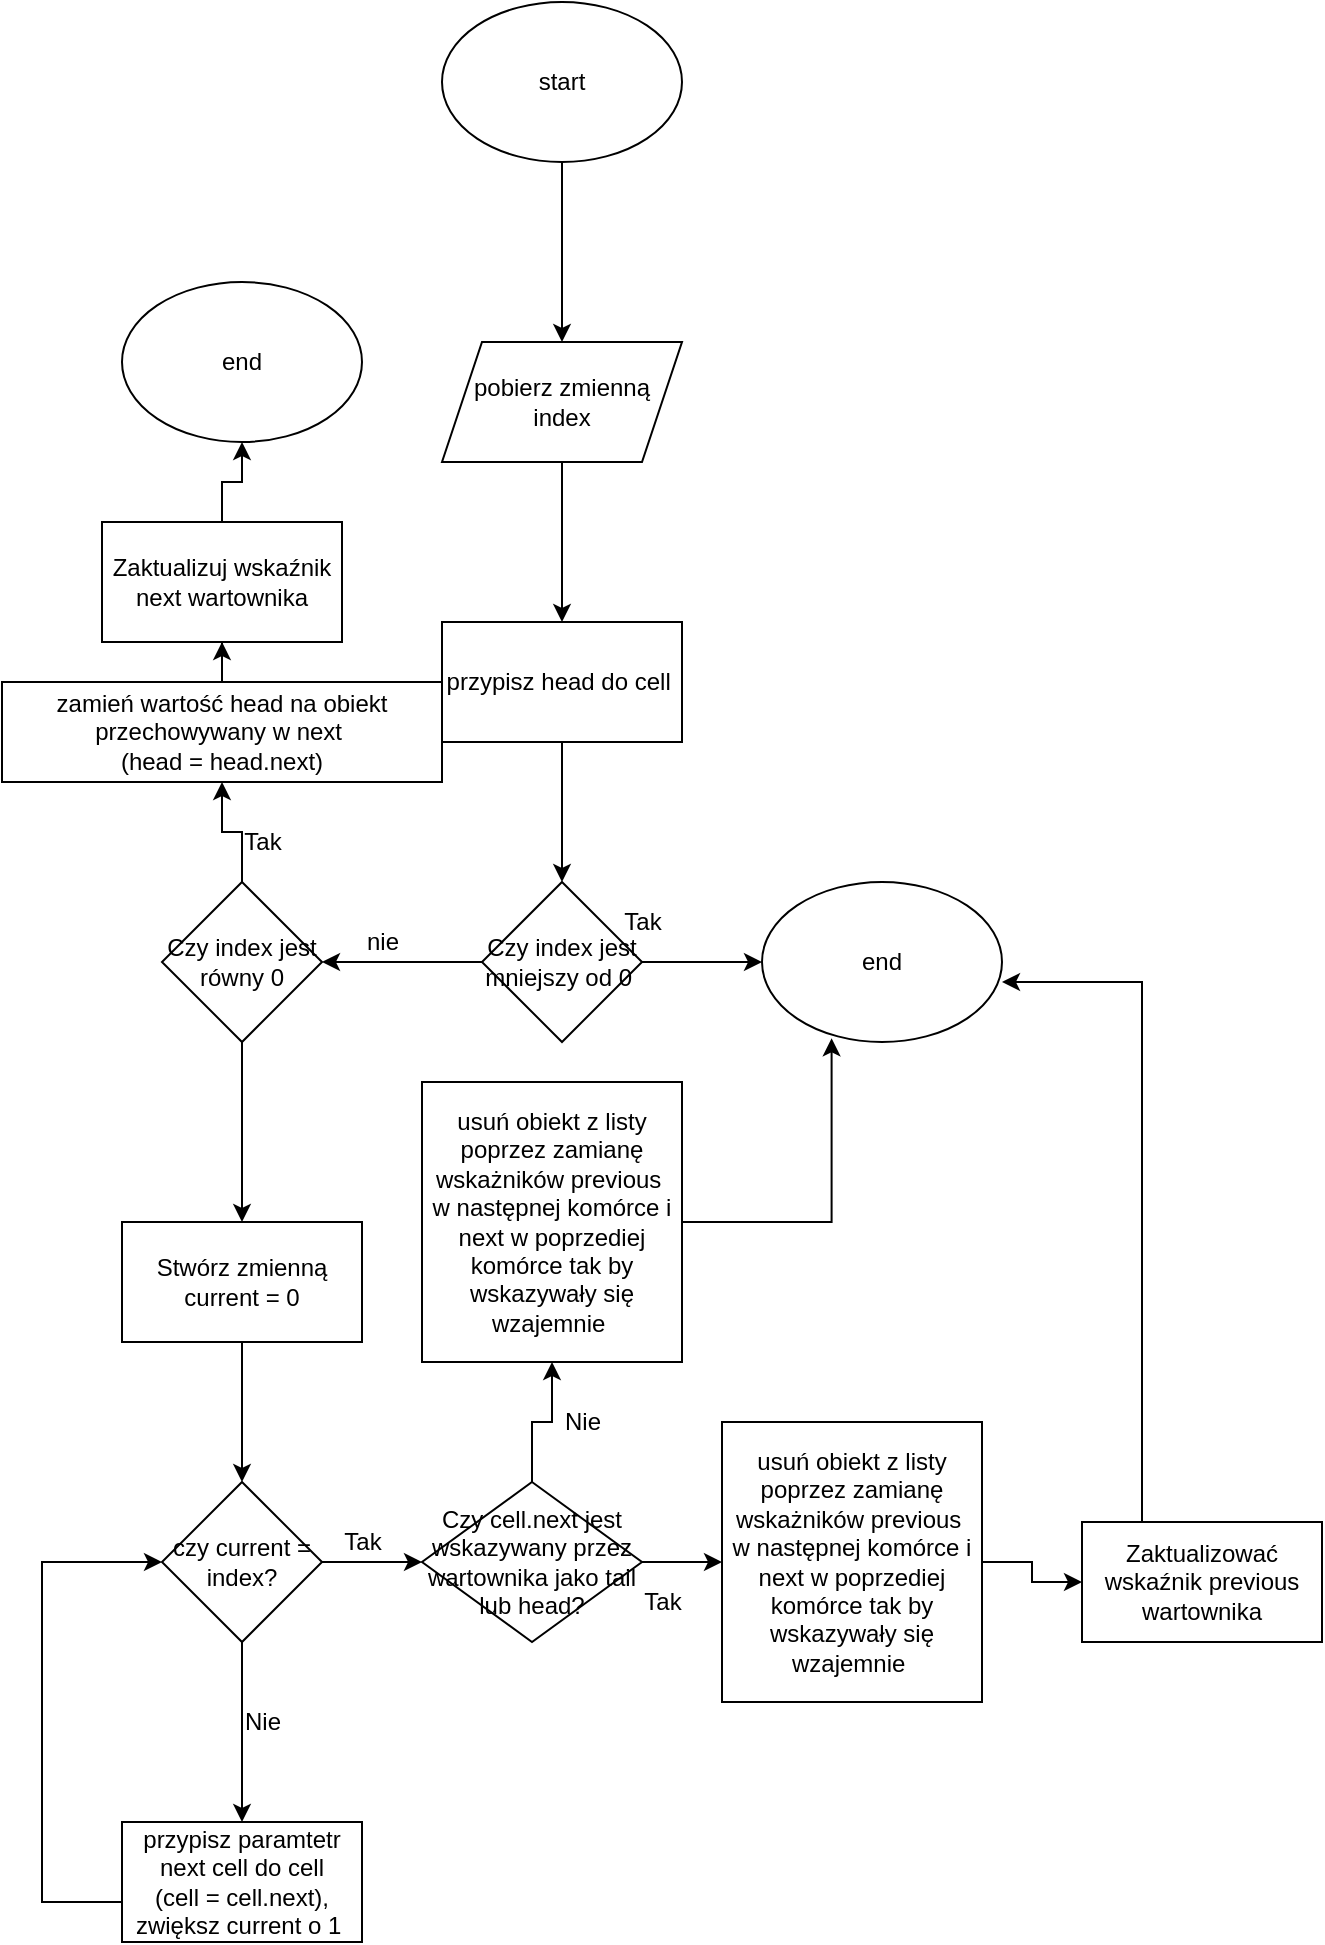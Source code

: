 <mxfile version="13.7.9" type="device"><diagram id="QahKbcRjUMJvvTJemkV4" name="Strona-1"><mxGraphModel dx="1024" dy="592" grid="1" gridSize="10" guides="1" tooltips="1" connect="1" arrows="1" fold="1" page="1" pageScale="1" pageWidth="827" pageHeight="1169" math="0" shadow="0"><root><mxCell id="0"/><mxCell id="1" parent="0"/><mxCell id="WnFAXOQiGYKZbs7H5iI1-1" value="" style="edgeStyle=orthogonalEdgeStyle;rounded=0;orthogonalLoop=1;jettySize=auto;html=1;" parent="1" source="WnFAXOQiGYKZbs7H5iI1-2" target="WnFAXOQiGYKZbs7H5iI1-4" edge="1"><mxGeometry relative="1" as="geometry"/></mxCell><mxCell id="WnFAXOQiGYKZbs7H5iI1-2" value="start" style="ellipse;whiteSpace=wrap;html=1;" parent="1" vertex="1"><mxGeometry x="310" y="30" width="120" height="80" as="geometry"/></mxCell><mxCell id="WnFAXOQiGYKZbs7H5iI1-3" value="" style="edgeStyle=orthogonalEdgeStyle;rounded=0;orthogonalLoop=1;jettySize=auto;html=1;" parent="1" source="WnFAXOQiGYKZbs7H5iI1-4" target="WnFAXOQiGYKZbs7H5iI1-6" edge="1"><mxGeometry relative="1" as="geometry"/></mxCell><mxCell id="WnFAXOQiGYKZbs7H5iI1-4" value="pobierz zmienną index" style="shape=parallelogram;perimeter=parallelogramPerimeter;whiteSpace=wrap;html=1;fixedSize=1;" parent="1" vertex="1"><mxGeometry x="310" y="200" width="120" height="60" as="geometry"/></mxCell><mxCell id="WnFAXOQiGYKZbs7H5iI1-5" value="" style="edgeStyle=orthogonalEdgeStyle;rounded=0;orthogonalLoop=1;jettySize=auto;html=1;" parent="1" source="WnFAXOQiGYKZbs7H5iI1-6" target="WnFAXOQiGYKZbs7H5iI1-9" edge="1"><mxGeometry relative="1" as="geometry"/></mxCell><mxCell id="WnFAXOQiGYKZbs7H5iI1-6" value="przypisz head do cell&amp;nbsp;" style="whiteSpace=wrap;html=1;" parent="1" vertex="1"><mxGeometry x="310" y="340" width="120" height="60" as="geometry"/></mxCell><mxCell id="WnFAXOQiGYKZbs7H5iI1-7" value="" style="edgeStyle=orthogonalEdgeStyle;rounded=0;orthogonalLoop=1;jettySize=auto;html=1;" parent="1" source="WnFAXOQiGYKZbs7H5iI1-9" target="WnFAXOQiGYKZbs7H5iI1-10" edge="1"><mxGeometry relative="1" as="geometry"/></mxCell><mxCell id="WnFAXOQiGYKZbs7H5iI1-8" value="" style="edgeStyle=orthogonalEdgeStyle;rounded=0;orthogonalLoop=1;jettySize=auto;html=1;" parent="1" source="WnFAXOQiGYKZbs7H5iI1-9" target="WnFAXOQiGYKZbs7H5iI1-14" edge="1"><mxGeometry relative="1" as="geometry"/></mxCell><mxCell id="WnFAXOQiGYKZbs7H5iI1-9" value="Czy index jest mniejszy od 0&amp;nbsp;" style="rhombus;whiteSpace=wrap;html=1;" parent="1" vertex="1"><mxGeometry x="330" y="470" width="80" height="80" as="geometry"/></mxCell><mxCell id="WnFAXOQiGYKZbs7H5iI1-10" value="end" style="ellipse;whiteSpace=wrap;html=1;" parent="1" vertex="1"><mxGeometry x="470" y="470" width="120" height="80" as="geometry"/></mxCell><mxCell id="WnFAXOQiGYKZbs7H5iI1-11" value="Tak" style="text;html=1;align=center;verticalAlign=middle;resizable=0;points=[];autosize=1;" parent="1" vertex="1"><mxGeometry x="395" y="480" width="30" height="20" as="geometry"/></mxCell><mxCell id="WnFAXOQiGYKZbs7H5iI1-12" value="" style="edgeStyle=orthogonalEdgeStyle;rounded=0;orthogonalLoop=1;jettySize=auto;html=1;" parent="1" source="WnFAXOQiGYKZbs7H5iI1-14" target="WnFAXOQiGYKZbs7H5iI1-17" edge="1"><mxGeometry relative="1" as="geometry"/></mxCell><mxCell id="WnFAXOQiGYKZbs7H5iI1-13" value="" style="edgeStyle=orthogonalEdgeStyle;rounded=0;orthogonalLoop=1;jettySize=auto;html=1;" parent="1" source="WnFAXOQiGYKZbs7H5iI1-14" target="WnFAXOQiGYKZbs7H5iI1-21" edge="1"><mxGeometry relative="1" as="geometry"/></mxCell><mxCell id="WnFAXOQiGYKZbs7H5iI1-14" value="Czy index jest równy 0" style="rhombus;whiteSpace=wrap;html=1;" parent="1" vertex="1"><mxGeometry x="170" y="470" width="80" height="80" as="geometry"/></mxCell><mxCell id="WnFAXOQiGYKZbs7H5iI1-15" value="nie" style="text;html=1;align=center;verticalAlign=middle;resizable=0;points=[];autosize=1;" parent="1" vertex="1"><mxGeometry x="265" y="490" width="30" height="20" as="geometry"/></mxCell><mxCell id="WnFAXOQiGYKZbs7H5iI1-36" value="" style="edgeStyle=orthogonalEdgeStyle;rounded=0;orthogonalLoop=1;jettySize=auto;html=1;" parent="1" source="WnFAXOQiGYKZbs7H5iI1-17" target="WnFAXOQiGYKZbs7H5iI1-35" edge="1"><mxGeometry relative="1" as="geometry"/></mxCell><mxCell id="WnFAXOQiGYKZbs7H5iI1-17" value="zamień wartość head na obiekt przechowywany w next&amp;nbsp;&lt;br&gt;(head = head.next)" style="whiteSpace=wrap;html=1;" parent="1" vertex="1"><mxGeometry x="90" y="370" width="220" height="50" as="geometry"/></mxCell><mxCell id="WnFAXOQiGYKZbs7H5iI1-18" value="end" style="ellipse;whiteSpace=wrap;html=1;" parent="1" vertex="1"><mxGeometry x="150" y="170" width="120" height="80" as="geometry"/></mxCell><mxCell id="WnFAXOQiGYKZbs7H5iI1-19" value="Tak" style="text;html=1;align=center;verticalAlign=middle;resizable=0;points=[];autosize=1;" parent="1" vertex="1"><mxGeometry x="205" y="440" width="30" height="20" as="geometry"/></mxCell><mxCell id="WnFAXOQiGYKZbs7H5iI1-20" value="" style="edgeStyle=orthogonalEdgeStyle;rounded=0;orthogonalLoop=1;jettySize=auto;html=1;" parent="1" source="WnFAXOQiGYKZbs7H5iI1-21" target="WnFAXOQiGYKZbs7H5iI1-24" edge="1"><mxGeometry relative="1" as="geometry"/></mxCell><mxCell id="WnFAXOQiGYKZbs7H5iI1-21" value="Stwórz zmienną current = 0" style="whiteSpace=wrap;html=1;" parent="1" vertex="1"><mxGeometry x="150" y="640" width="120" height="60" as="geometry"/></mxCell><mxCell id="WnFAXOQiGYKZbs7H5iI1-22" value="" style="edgeStyle=orthogonalEdgeStyle;rounded=0;orthogonalLoop=1;jettySize=auto;html=1;" parent="1" source="WnFAXOQiGYKZbs7H5iI1-24" target="WnFAXOQiGYKZbs7H5iI1-26" edge="1"><mxGeometry relative="1" as="geometry"/></mxCell><mxCell id="WnFAXOQiGYKZbs7H5iI1-46" style="edgeStyle=orthogonalEdgeStyle;rounded=0;orthogonalLoop=1;jettySize=auto;html=1;" parent="1" source="WnFAXOQiGYKZbs7H5iI1-24" edge="1"><mxGeometry relative="1" as="geometry"><mxPoint x="300" y="810" as="targetPoint"/></mxGeometry></mxCell><mxCell id="WnFAXOQiGYKZbs7H5iI1-24" value="czy current = index?" style="rhombus;whiteSpace=wrap;html=1;" parent="1" vertex="1"><mxGeometry x="170" y="770" width="80" height="80" as="geometry"/></mxCell><mxCell id="WnFAXOQiGYKZbs7H5iI1-25" style="edgeStyle=orthogonalEdgeStyle;rounded=0;orthogonalLoop=1;jettySize=auto;html=1;entryX=0;entryY=0.5;entryDx=0;entryDy=0;" parent="1" source="WnFAXOQiGYKZbs7H5iI1-26" target="WnFAXOQiGYKZbs7H5iI1-24" edge="1"><mxGeometry relative="1" as="geometry"><mxPoint x="90" y="810" as="targetPoint"/><Array as="points"><mxPoint x="110" y="980"/><mxPoint x="110" y="810"/></Array></mxGeometry></mxCell><mxCell id="WnFAXOQiGYKZbs7H5iI1-26" value="przypisz paramtetr next cell do cell&lt;br&gt;(cell = cell.next),&lt;br&gt;zwiększ current o 1&amp;nbsp;" style="whiteSpace=wrap;html=1;" parent="1" vertex="1"><mxGeometry x="150" y="940" width="120" height="60" as="geometry"/></mxCell><mxCell id="WnFAXOQiGYKZbs7H5iI1-27" value="Nie" style="text;html=1;align=center;verticalAlign=middle;resizable=0;points=[];autosize=1;" parent="1" vertex="1"><mxGeometry x="205" y="880" width="30" height="20" as="geometry"/></mxCell><mxCell id="WnFAXOQiGYKZbs7H5iI1-50" value="" style="edgeStyle=orthogonalEdgeStyle;rounded=0;orthogonalLoop=1;jettySize=auto;html=1;" parent="1" source="WnFAXOQiGYKZbs7H5iI1-29" target="WnFAXOQiGYKZbs7H5iI1-42" edge="1"><mxGeometry relative="1" as="geometry"/></mxCell><mxCell id="WnFAXOQiGYKZbs7H5iI1-29" value="usuń obiekt z listy poprzez zamianę wskażników previous&amp;nbsp; w następnej komórce i next w poprzediej komórce tak by wskazywały się wzajemnie&amp;nbsp;" style="whiteSpace=wrap;html=1;" parent="1" vertex="1"><mxGeometry x="450" y="740" width="130" height="140" as="geometry"/></mxCell><mxCell id="WnFAXOQiGYKZbs7H5iI1-30" value="Tak" style="text;html=1;align=center;verticalAlign=middle;resizable=0;points=[];autosize=1;" parent="1" vertex="1"><mxGeometry x="255" y="790" width="30" height="20" as="geometry"/></mxCell><mxCell id="WnFAXOQiGYKZbs7H5iI1-37" value="" style="edgeStyle=orthogonalEdgeStyle;rounded=0;orthogonalLoop=1;jettySize=auto;html=1;" parent="1" source="WnFAXOQiGYKZbs7H5iI1-35" target="WnFAXOQiGYKZbs7H5iI1-18" edge="1"><mxGeometry relative="1" as="geometry"/></mxCell><mxCell id="WnFAXOQiGYKZbs7H5iI1-35" value="Zaktualizuj wskaźnik next wartownika" style="whiteSpace=wrap;html=1;" parent="1" vertex="1"><mxGeometry x="140" y="290" width="120" height="60" as="geometry"/></mxCell><mxCell id="WnFAXOQiGYKZbs7H5iI1-51" style="edgeStyle=orthogonalEdgeStyle;rounded=0;orthogonalLoop=1;jettySize=auto;html=1;entryX=1;entryY=0.625;entryDx=0;entryDy=0;entryPerimeter=0;" parent="1" source="WnFAXOQiGYKZbs7H5iI1-42" target="WnFAXOQiGYKZbs7H5iI1-10" edge="1"><mxGeometry relative="1" as="geometry"><mxPoint x="670" y="490" as="targetPoint"/><Array as="points"><mxPoint x="660" y="520"/></Array></mxGeometry></mxCell><mxCell id="WnFAXOQiGYKZbs7H5iI1-42" value="Zaktualizować wskaźnik previous wartownika" style="whiteSpace=wrap;html=1;" parent="1" vertex="1"><mxGeometry x="630" y="790" width="120" height="60" as="geometry"/></mxCell><mxCell id="WnFAXOQiGYKZbs7H5iI1-48" value="" style="edgeStyle=orthogonalEdgeStyle;rounded=0;orthogonalLoop=1;jettySize=auto;html=1;" parent="1" source="WnFAXOQiGYKZbs7H5iI1-45" target="WnFAXOQiGYKZbs7H5iI1-47" edge="1"><mxGeometry relative="1" as="geometry"/></mxCell><mxCell id="WnFAXOQiGYKZbs7H5iI1-49" value="" style="edgeStyle=orthogonalEdgeStyle;rounded=0;orthogonalLoop=1;jettySize=auto;html=1;" parent="1" source="WnFAXOQiGYKZbs7H5iI1-45" target="WnFAXOQiGYKZbs7H5iI1-29" edge="1"><mxGeometry relative="1" as="geometry"/></mxCell><mxCell id="WnFAXOQiGYKZbs7H5iI1-45" value="Czy cell.next jest wskazywany przez wartownika jako tail lub head?" style="rhombus;whiteSpace=wrap;html=1;" parent="1" vertex="1"><mxGeometry x="300" y="770" width="110" height="80" as="geometry"/></mxCell><mxCell id="WnFAXOQiGYKZbs7H5iI1-52" style="edgeStyle=orthogonalEdgeStyle;rounded=0;orthogonalLoop=1;jettySize=auto;html=1;entryX=0.29;entryY=0.977;entryDx=0;entryDy=0;entryPerimeter=0;" parent="1" source="WnFAXOQiGYKZbs7H5iI1-47" target="WnFAXOQiGYKZbs7H5iI1-10" edge="1"><mxGeometry relative="1" as="geometry"/></mxCell><mxCell id="WnFAXOQiGYKZbs7H5iI1-47" value="usuń obiekt z listy poprzez zamianę wskażników previous&amp;nbsp; w następnej komórce i next w poprzediej komórce tak by wskazywały się wzajemnie&amp;nbsp;" style="whiteSpace=wrap;html=1;" parent="1" vertex="1"><mxGeometry x="300" y="570" width="130" height="140" as="geometry"/></mxCell><mxCell id="WnFAXOQiGYKZbs7H5iI1-53" value="Nie" style="text;html=1;align=center;verticalAlign=middle;resizable=0;points=[];autosize=1;" parent="1" vertex="1"><mxGeometry x="365" y="730" width="30" height="20" as="geometry"/></mxCell><mxCell id="WnFAXOQiGYKZbs7H5iI1-54" value="Tak" style="text;html=1;align=center;verticalAlign=middle;resizable=0;points=[];autosize=1;" parent="1" vertex="1"><mxGeometry x="405" y="820" width="30" height="20" as="geometry"/></mxCell></root></mxGraphModel></diagram></mxfile>